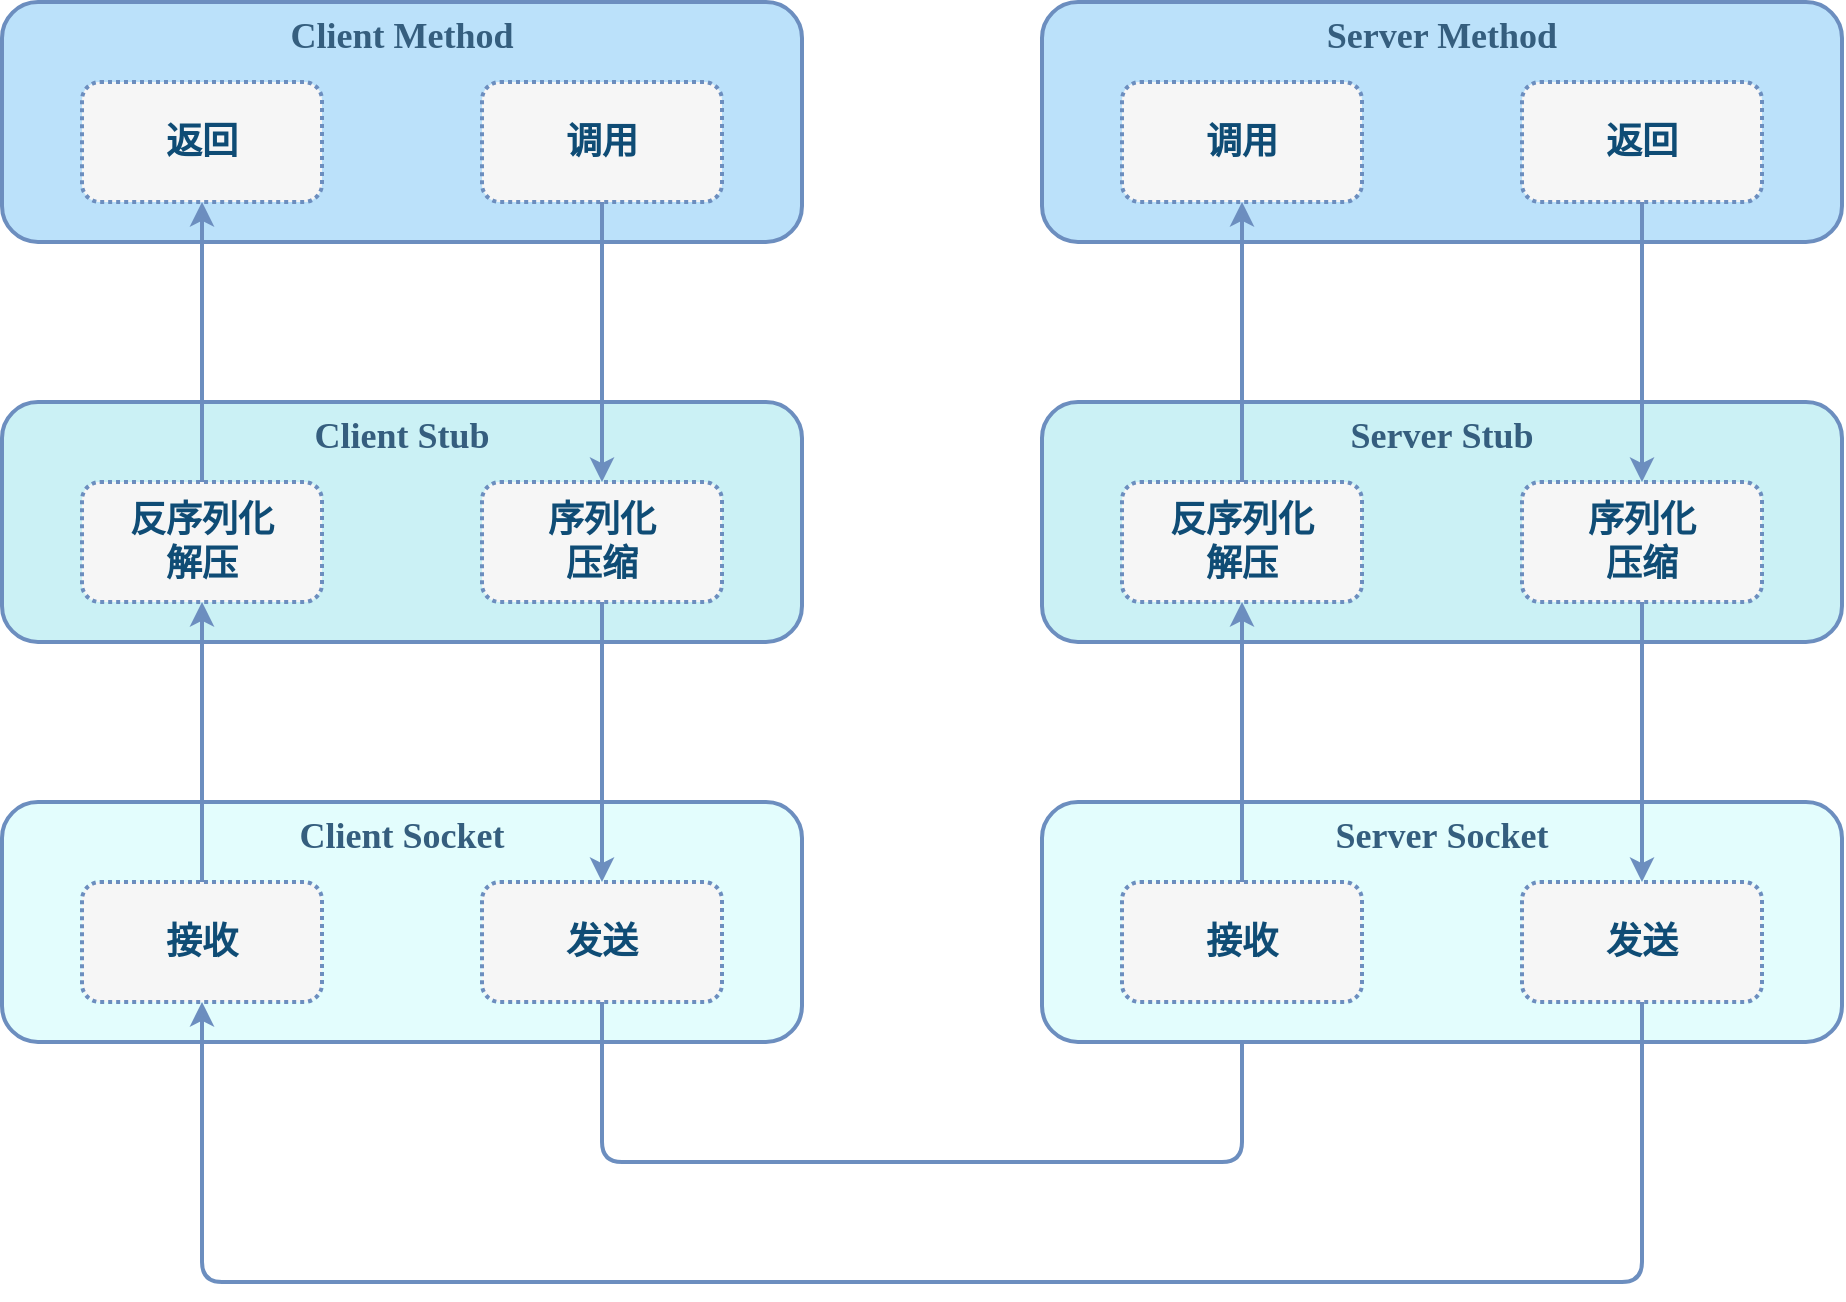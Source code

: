 <mxfile compressed="true" version="22.0.3" type="device"><diagram id="6lmQO5h4_eBmTet1-R4e" name="RPC调用"><mxGraphModel dx="1418" dy="1663" grid="1" gridSize="10" guides="1" tooltips="1" connect="1" arrows="1" fold="1" page="1" pageScale="1" pageWidth="1169" pageHeight="827" math="0" shadow="0"><root><mxCell id="0"/><mxCell id="1" parent="0"/><mxCell id="4AbMCyo0tA-gRbL6kcT2-7" value="Client Stub" style="rounded=1;whiteSpace=wrap;html=1;shadow=0;align=center;verticalAlign=top;fontFamily=Comic Sans MS;fontSize=18;fontColor=#355E7E;fillColor=#CBF1F5;strokeColor=#6C8EBF;strokeWidth=2;fontStyle=1;container=0;" parent="1" vertex="1"><mxGeometry x="120" y="-520" width="400" height="120" as="geometry"/></mxCell><mxCell id="54uKmO1fjLdO3cYTDR4a-1" value="Client Socket" style="rounded=1;whiteSpace=wrap;html=1;shadow=0;align=center;verticalAlign=top;fontFamily=Comic Sans MS;fontSize=18;fontColor=#355E7E;fillColor=#E3FDFD;strokeColor=#6C8EBF;strokeWidth=2;fontStyle=1;container=0;" parent="1" vertex="1"><mxGeometry x="120" y="-320" width="400" height="120" as="geometry"/></mxCell><mxCell id="4AbMCyo0tA-gRbL6kcT2-1" value="&lt;div&gt;反序列化&lt;/div&gt;&lt;div&gt;解压&lt;/div&gt;" style="rounded=1;whiteSpace=wrap;html=1;shadow=0;dashed=1;dashPattern=1 1;labelBackgroundColor=none;strokeColor=#6C8EBF;strokeWidth=2;align=center;verticalAlign=middle;fontFamily=Comic Sans MS;fontSize=18;fontColor=#0F4C75;fillColor=#F6F6F6;container=0;spacing=0;spacingBottom=0;fontStyle=1" parent="1" vertex="1"><mxGeometry x="160" y="-480" width="120" height="60" as="geometry"/></mxCell><mxCell id="4AbMCyo0tA-gRbL6kcT2-6" style="edgeStyle=orthogonalEdgeStyle;shape=connector;rounded=0;orthogonalLoop=1;jettySize=auto;html=1;exitX=0.5;exitY=1;exitDx=0;exitDy=0;entryX=0.5;entryY=0;entryDx=0;entryDy=0;labelBackgroundColor=default;strokeColor=#6C8EBF;strokeWidth=2;align=center;verticalAlign=middle;fontFamily=Helvetica;fontSize=11;fontColor=default;endArrow=classic;" parent="1" source="4AbMCyo0tA-gRbL6kcT2-2" target="4AbMCyo0tA-gRbL6kcT2-4" edge="1"><mxGeometry relative="1" as="geometry"/></mxCell><mxCell id="4AbMCyo0tA-gRbL6kcT2-2" value="&lt;div&gt;序列化&lt;/div&gt;&lt;div&gt;压缩&lt;/div&gt;" style="rounded=1;whiteSpace=wrap;html=1;shadow=0;dashed=1;dashPattern=1 1;labelBackgroundColor=none;strokeColor=#6C8EBF;strokeWidth=2;align=center;verticalAlign=middle;fontFamily=Comic Sans MS;fontSize=18;fontColor=#0F4C75;fillColor=#F6F6F6;container=0;spacing=0;spacingBottom=0;fontStyle=1" parent="1" vertex="1"><mxGeometry x="360" y="-480" width="120" height="60" as="geometry"/></mxCell><mxCell id="4AbMCyo0tA-gRbL6kcT2-5" style="edgeStyle=orthogonalEdgeStyle;rounded=0;orthogonalLoop=1;jettySize=auto;html=1;exitX=0.5;exitY=0;exitDx=0;exitDy=0;strokeWidth=2;strokeColor=#6C8EBF;" parent="1" source="4AbMCyo0tA-gRbL6kcT2-3" target="4AbMCyo0tA-gRbL6kcT2-1" edge="1"><mxGeometry relative="1" as="geometry"/></mxCell><mxCell id="4AbMCyo0tA-gRbL6kcT2-3" value="接收" style="rounded=1;whiteSpace=wrap;html=1;shadow=0;dashed=1;dashPattern=1 1;labelBackgroundColor=none;strokeColor=#6C8EBF;strokeWidth=2;align=center;verticalAlign=middle;fontFamily=Comic Sans MS;fontSize=18;fontColor=#0F4C75;fillColor=#F6F6F6;container=0;spacing=0;spacingBottom=0;fontStyle=1" parent="1" vertex="1"><mxGeometry x="160" y="-280" width="120" height="60" as="geometry"/></mxCell><mxCell id="4AbMCyo0tA-gRbL6kcT2-26" style="edgeStyle=orthogonalEdgeStyle;shape=connector;rounded=1;orthogonalLoop=1;jettySize=auto;html=1;exitX=0.5;exitY=1;exitDx=0;exitDy=0;entryX=0.5;entryY=1;entryDx=0;entryDy=0;labelBackgroundColor=default;strokeColor=#6C8EBF;strokeWidth=2;align=center;verticalAlign=middle;fontFamily=Helvetica;fontSize=11;fontColor=default;endArrow=classic;" parent="1" source="4AbMCyo0tA-gRbL6kcT2-4" target="4AbMCyo0tA-gRbL6kcT2-19" edge="1"><mxGeometry relative="1" as="geometry"><Array as="points"><mxPoint x="420" y="-140"/><mxPoint x="740" y="-140"/></Array></mxGeometry></mxCell><mxCell id="4AbMCyo0tA-gRbL6kcT2-4" value="发送" style="rounded=1;whiteSpace=wrap;html=1;shadow=0;dashed=1;dashPattern=1 1;labelBackgroundColor=none;strokeColor=#6C8EBF;strokeWidth=2;align=center;verticalAlign=middle;fontFamily=Comic Sans MS;fontSize=18;fontColor=#0F4C75;fillColor=#F6F6F6;container=0;spacing=0;spacingBottom=0;fontStyle=1" parent="1" vertex="1"><mxGeometry x="360" y="-280" width="120" height="60" as="geometry"/></mxCell><mxCell id="4AbMCyo0tA-gRbL6kcT2-8" value="Client Method" style="rounded=1;whiteSpace=wrap;html=1;shadow=0;align=center;verticalAlign=top;fontFamily=Comic Sans MS;fontSize=18;fontColor=#355E7E;fillColor=#BBE1FA;strokeColor=#6C8EBF;strokeWidth=2;fontStyle=1;container=0;" parent="1" vertex="1"><mxGeometry x="120" y="-720" width="400" height="120" as="geometry"/></mxCell><mxCell id="4AbMCyo0tA-gRbL6kcT2-9" value="&lt;div&gt;返回&lt;/div&gt;" style="rounded=1;whiteSpace=wrap;html=1;shadow=0;dashed=1;dashPattern=1 1;labelBackgroundColor=none;strokeColor=#6C8EBF;strokeWidth=2;align=center;verticalAlign=middle;fontFamily=Comic Sans MS;fontSize=18;fontColor=#0F4C75;fillColor=#F6F6F6;container=0;spacing=0;spacingBottom=0;fontStyle=1" parent="1" vertex="1"><mxGeometry x="160" y="-680" width="120" height="60" as="geometry"/></mxCell><mxCell id="4AbMCyo0tA-gRbL6kcT2-11" style="edgeStyle=orthogonalEdgeStyle;shape=connector;rounded=0;orthogonalLoop=1;jettySize=auto;html=1;entryX=0.5;entryY=0;entryDx=0;entryDy=0;labelBackgroundColor=default;strokeColor=#6C8EBF;strokeWidth=2;align=center;verticalAlign=middle;fontFamily=Helvetica;fontSize=11;fontColor=default;endArrow=classic;" parent="1" source="4AbMCyo0tA-gRbL6kcT2-10" target="4AbMCyo0tA-gRbL6kcT2-2" edge="1"><mxGeometry relative="1" as="geometry"/></mxCell><mxCell id="4AbMCyo0tA-gRbL6kcT2-10" value="调用" style="rounded=1;whiteSpace=wrap;html=1;shadow=0;dashed=1;dashPattern=1 1;labelBackgroundColor=none;strokeColor=#6C8EBF;strokeWidth=2;align=center;verticalAlign=middle;fontFamily=Comic Sans MS;fontSize=18;fontColor=#0F4C75;fillColor=#F6F6F6;container=0;spacing=0;spacingBottom=0;fontStyle=1" parent="1" vertex="1"><mxGeometry x="360" y="-680" width="120" height="60" as="geometry"/></mxCell><mxCell id="4AbMCyo0tA-gRbL6kcT2-12" style="edgeStyle=orthogonalEdgeStyle;shape=connector;rounded=0;orthogonalLoop=1;jettySize=auto;html=1;labelBackgroundColor=default;strokeColor=#6C8EBF;strokeWidth=2;align=center;verticalAlign=middle;fontFamily=Helvetica;fontSize=11;fontColor=default;endArrow=classic;" parent="1" source="4AbMCyo0tA-gRbL6kcT2-1" target="4AbMCyo0tA-gRbL6kcT2-9" edge="1"><mxGeometry relative="1" as="geometry"/></mxCell><mxCell id="4AbMCyo0tA-gRbL6kcT2-13" value="Server&amp;nbsp;Stub" style="rounded=1;whiteSpace=wrap;html=1;shadow=0;align=center;verticalAlign=top;fontFamily=Comic Sans MS;fontSize=18;fontColor=#355E7E;fillColor=#CBF1F5;strokeColor=#6C8EBF;strokeWidth=2;fontStyle=1;container=0;" parent="1" vertex="1"><mxGeometry x="640" y="-520" width="400" height="120" as="geometry"/></mxCell><mxCell id="4AbMCyo0tA-gRbL6kcT2-14" value="Server&amp;nbsp;Socket" style="rounded=1;whiteSpace=wrap;html=1;shadow=0;align=center;verticalAlign=top;fontFamily=Comic Sans MS;fontSize=18;fontColor=#355E7E;fillColor=#E3FDFD;strokeColor=#6C8EBF;strokeWidth=2;fontStyle=1;container=0;" parent="1" vertex="1"><mxGeometry x="640" y="-320" width="400" height="120" as="geometry"/></mxCell><mxCell id="4AbMCyo0tA-gRbL6kcT2-15" value="&lt;div&gt;反序列化&lt;/div&gt;&lt;div&gt;解压&lt;/div&gt;" style="rounded=1;whiteSpace=wrap;html=1;shadow=0;dashed=1;dashPattern=1 1;labelBackgroundColor=none;strokeColor=#6C8EBF;strokeWidth=2;align=center;verticalAlign=middle;fontFamily=Comic Sans MS;fontSize=18;fontColor=#0F4C75;fillColor=#F6F6F6;container=0;spacing=0;spacingBottom=0;fontStyle=1" parent="1" vertex="1"><mxGeometry x="680" y="-480" width="120" height="60" as="geometry"/></mxCell><mxCell id="4AbMCyo0tA-gRbL6kcT2-16" style="edgeStyle=orthogonalEdgeStyle;shape=connector;rounded=0;orthogonalLoop=1;jettySize=auto;html=1;exitX=0.5;exitY=1;exitDx=0;exitDy=0;entryX=0.5;entryY=0;entryDx=0;entryDy=0;labelBackgroundColor=default;strokeColor=#6C8EBF;strokeWidth=2;align=center;verticalAlign=middle;fontFamily=Helvetica;fontSize=11;fontColor=default;endArrow=classic;" parent="1" source="4AbMCyo0tA-gRbL6kcT2-17" target="4AbMCyo0tA-gRbL6kcT2-20" edge="1"><mxGeometry relative="1" as="geometry"/></mxCell><mxCell id="4AbMCyo0tA-gRbL6kcT2-17" value="&lt;div&gt;序列化&lt;/div&gt;&lt;div&gt;压缩&lt;/div&gt;" style="rounded=1;whiteSpace=wrap;html=1;shadow=0;dashed=1;dashPattern=1 1;labelBackgroundColor=none;strokeColor=#6C8EBF;strokeWidth=2;align=center;verticalAlign=middle;fontFamily=Comic Sans MS;fontSize=18;fontColor=#0F4C75;fillColor=#F6F6F6;container=0;spacing=0;spacingBottom=0;fontStyle=1" parent="1" vertex="1"><mxGeometry x="880" y="-480" width="120" height="60" as="geometry"/></mxCell><mxCell id="4AbMCyo0tA-gRbL6kcT2-18" style="edgeStyle=orthogonalEdgeStyle;rounded=0;orthogonalLoop=1;jettySize=auto;html=1;exitX=0.5;exitY=0;exitDx=0;exitDy=0;strokeWidth=2;strokeColor=#6C8EBF;" parent="1" source="4AbMCyo0tA-gRbL6kcT2-19" target="4AbMCyo0tA-gRbL6kcT2-15" edge="1"><mxGeometry relative="1" as="geometry"/></mxCell><mxCell id="4AbMCyo0tA-gRbL6kcT2-19" value="接收" style="rounded=1;whiteSpace=wrap;html=1;shadow=0;dashed=1;dashPattern=1 1;labelBackgroundColor=none;strokeColor=#6C8EBF;strokeWidth=2;align=center;verticalAlign=middle;fontFamily=Comic Sans MS;fontSize=18;fontColor=#0F4C75;fillColor=#F6F6F6;container=0;spacing=0;spacingBottom=0;fontStyle=1" parent="1" vertex="1"><mxGeometry x="680" y="-280" width="120" height="60" as="geometry"/></mxCell><mxCell id="4AbMCyo0tA-gRbL6kcT2-27" style="edgeStyle=orthogonalEdgeStyle;shape=connector;rounded=1;orthogonalLoop=1;jettySize=auto;html=1;exitX=0.5;exitY=1;exitDx=0;exitDy=0;entryX=0.5;entryY=1;entryDx=0;entryDy=0;labelBackgroundColor=default;strokeColor=#6C8EBF;strokeWidth=2;align=center;verticalAlign=middle;fontFamily=Helvetica;fontSize=11;fontColor=default;endArrow=classic;" parent="1" source="4AbMCyo0tA-gRbL6kcT2-20" target="4AbMCyo0tA-gRbL6kcT2-3" edge="1"><mxGeometry relative="1" as="geometry"><Array as="points"><mxPoint x="940" y="-80"/><mxPoint x="220" y="-80"/></Array></mxGeometry></mxCell><mxCell id="4AbMCyo0tA-gRbL6kcT2-20" value="发送" style="rounded=1;whiteSpace=wrap;html=1;shadow=0;dashed=1;dashPattern=1 1;labelBackgroundColor=none;strokeColor=#6C8EBF;strokeWidth=2;align=center;verticalAlign=middle;fontFamily=Comic Sans MS;fontSize=18;fontColor=#0F4C75;fillColor=#F6F6F6;container=0;spacing=0;spacingBottom=0;fontStyle=1" parent="1" vertex="1"><mxGeometry x="880" y="-280" width="120" height="60" as="geometry"/></mxCell><mxCell id="4AbMCyo0tA-gRbL6kcT2-21" value="Server Method" style="rounded=1;whiteSpace=wrap;html=1;shadow=0;align=center;verticalAlign=top;fontFamily=Comic Sans MS;fontSize=18;fontColor=#355E7E;fillColor=#BBE1FA;strokeColor=#6C8EBF;strokeWidth=2;fontStyle=1;container=0;" parent="1" vertex="1"><mxGeometry x="640" y="-720" width="400" height="120" as="geometry"/></mxCell><mxCell id="4AbMCyo0tA-gRbL6kcT2-22" value="调用" style="rounded=1;whiteSpace=wrap;html=1;shadow=0;dashed=1;dashPattern=1 1;labelBackgroundColor=none;strokeColor=#6C8EBF;strokeWidth=2;align=center;verticalAlign=middle;fontFamily=Comic Sans MS;fontSize=18;fontColor=#0F4C75;fillColor=#F6F6F6;container=0;spacing=0;spacingBottom=0;fontStyle=1" parent="1" vertex="1"><mxGeometry x="680" y="-680" width="120" height="60" as="geometry"/></mxCell><mxCell id="4AbMCyo0tA-gRbL6kcT2-23" style="edgeStyle=orthogonalEdgeStyle;shape=connector;rounded=0;orthogonalLoop=1;jettySize=auto;html=1;entryX=0.5;entryY=0;entryDx=0;entryDy=0;labelBackgroundColor=default;strokeColor=#6C8EBF;strokeWidth=2;align=center;verticalAlign=middle;fontFamily=Helvetica;fontSize=11;fontColor=default;endArrow=classic;" parent="1" source="4AbMCyo0tA-gRbL6kcT2-24" target="4AbMCyo0tA-gRbL6kcT2-17" edge="1"><mxGeometry relative="1" as="geometry"/></mxCell><mxCell id="4AbMCyo0tA-gRbL6kcT2-24" value="返回" style="rounded=1;whiteSpace=wrap;html=1;shadow=0;dashed=1;dashPattern=1 1;labelBackgroundColor=none;strokeColor=#6C8EBF;strokeWidth=2;align=center;verticalAlign=middle;fontFamily=Comic Sans MS;fontSize=18;fontColor=#0F4C75;fillColor=#F6F6F6;container=0;spacing=0;spacingBottom=0;fontStyle=1" parent="1" vertex="1"><mxGeometry x="880" y="-680" width="120" height="60" as="geometry"/></mxCell><mxCell id="4AbMCyo0tA-gRbL6kcT2-25" style="edgeStyle=orthogonalEdgeStyle;shape=connector;rounded=0;orthogonalLoop=1;jettySize=auto;html=1;labelBackgroundColor=default;strokeColor=#6C8EBF;strokeWidth=2;align=center;verticalAlign=middle;fontFamily=Helvetica;fontSize=11;fontColor=default;endArrow=classic;" parent="1" source="4AbMCyo0tA-gRbL6kcT2-15" target="4AbMCyo0tA-gRbL6kcT2-22" edge="1"><mxGeometry relative="1" as="geometry"/></mxCell></root></mxGraphModel></diagram></mxfile>